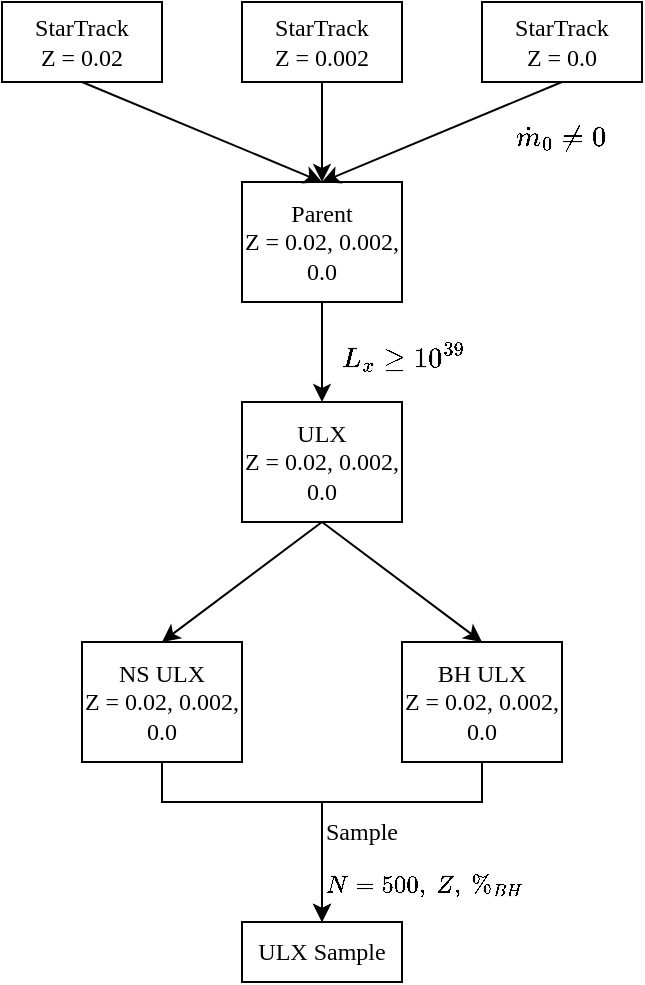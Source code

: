 <mxfile version="13.11.0"><diagram id="7-NSXCv1M7qiXCK6OFA9" name="Page-1"><mxGraphModel dx="1422" dy="763" grid="1" gridSize="10" guides="1" tooltips="1" connect="1" arrows="1" fold="1" page="1" pageScale="1" pageWidth="334" pageHeight="500" background="none" math="1" shadow="0"><root><mxCell id="0"/><mxCell id="1" parent="0"/><mxCell id="1uWh8MCM2bfAN4lQ0FeA-1" value="&lt;div&gt;StarTrack&lt;/div&gt;&lt;div&gt;Z = 0.02&lt;br&gt;&lt;/div&gt;" style="rounded=0;whiteSpace=wrap;html=1;fontFamily=Latin-Modern;" vertex="1" parent="1"><mxGeometry x="7" width="80" height="40" as="geometry"/></mxCell><mxCell id="1uWh8MCM2bfAN4lQ0FeA-2" value="&lt;div&gt;StarTrack&lt;/div&gt;&lt;div&gt;Z = 0.002&lt;br&gt;&lt;/div&gt;" style="rounded=0;whiteSpace=wrap;html=1;fontFamily=Latin-Modern;" vertex="1" parent="1"><mxGeometry x="127" width="80" height="40" as="geometry"/></mxCell><mxCell id="1uWh8MCM2bfAN4lQ0FeA-3" value="&lt;div&gt;StarTrack&lt;/div&gt;&lt;div&gt;Z = 0.0&lt;br&gt;&lt;/div&gt;" style="rounded=0;whiteSpace=wrap;html=1;fontFamily=Latin-Modern;" vertex="1" parent="1"><mxGeometry x="247" width="80" height="40" as="geometry"/></mxCell><mxCell id="1uWh8MCM2bfAN4lQ0FeA-5" value="&lt;div&gt;Parent&lt;/div&gt;&lt;div&gt;Z = 0.02, 0.002, 0.0&lt;br&gt;&lt;/div&gt;" style="rounded=0;whiteSpace=wrap;html=1;fontFamily=Latin-Modern;" vertex="1" parent="1"><mxGeometry x="127" y="90" width="80" height="60" as="geometry"/></mxCell><mxCell id="1uWh8MCM2bfAN4lQ0FeA-7" value="" style="endArrow=classic;html=1;entryX=0.5;entryY=0;entryDx=0;entryDy=0;exitX=0.5;exitY=1;exitDx=0;exitDy=0;" edge="1" parent="1" source="1uWh8MCM2bfAN4lQ0FeA-3" target="1uWh8MCM2bfAN4lQ0FeA-5"><mxGeometry width="50" height="50" relative="1" as="geometry"><mxPoint x="357" y="350" as="sourcePoint"/><mxPoint x="287" y="80" as="targetPoint"/></mxGeometry></mxCell><mxCell id="1uWh8MCM2bfAN4lQ0FeA-8" value="" style="endArrow=classic;html=1;entryX=0.5;entryY=0;entryDx=0;entryDy=0;exitX=0.5;exitY=1;exitDx=0;exitDy=0;" edge="1" parent="1" source="1uWh8MCM2bfAN4lQ0FeA-2" target="1uWh8MCM2bfAN4lQ0FeA-5"><mxGeometry width="50" height="50" relative="1" as="geometry"><mxPoint x="287" y="40" as="sourcePoint"/><mxPoint x="287" y="80" as="targetPoint"/></mxGeometry></mxCell><mxCell id="1uWh8MCM2bfAN4lQ0FeA-9" value="" style="endArrow=classic;html=1;entryX=0.5;entryY=0;entryDx=0;entryDy=0;exitX=0.5;exitY=1;exitDx=0;exitDy=0;" edge="1" parent="1" source="1uWh8MCM2bfAN4lQ0FeA-1" target="1uWh8MCM2bfAN4lQ0FeA-5"><mxGeometry width="50" height="50" relative="1" as="geometry"><mxPoint x="167" y="40" as="sourcePoint"/><mxPoint x="47" y="80" as="targetPoint"/></mxGeometry></mxCell><mxCell id="1uWh8MCM2bfAN4lQ0FeA-11" value="&lt;div&gt;ULX&lt;/div&gt;&lt;div&gt;Z = 0.02, 0.002, 0.0&lt;br&gt;&lt;/div&gt;" style="rounded=0;whiteSpace=wrap;html=1;fontFamily=Latin-Modern;" vertex="1" parent="1"><mxGeometry x="127" y="200" width="80" height="60" as="geometry"/></mxCell><mxCell id="1uWh8MCM2bfAN4lQ0FeA-12" value="" style="endArrow=classic;html=1;exitX=0.5;exitY=1;exitDx=0;exitDy=0;entryX=0.5;entryY=0;entryDx=0;entryDy=0;" edge="1" parent="1" source="1uWh8MCM2bfAN4lQ0FeA-5" target="1uWh8MCM2bfAN4lQ0FeA-11"><mxGeometry width="50" height="50" relative="1" as="geometry"><mxPoint x="317" y="350" as="sourcePoint"/><mxPoint x="367" y="300" as="targetPoint"/></mxGeometry></mxCell><mxCell id="1uWh8MCM2bfAN4lQ0FeA-13" value="&lt;div&gt;$$L_{x} \ge 10^{39}$$&lt;br&gt;&lt;/div&gt;" style="text;html=1;strokeColor=none;fillColor=none;align=center;verticalAlign=middle;whiteSpace=wrap;rounded=0;" vertex="1" parent="1"><mxGeometry x="173" y="170" width="70" height="30" as="geometry"/></mxCell><mxCell id="1uWh8MCM2bfAN4lQ0FeA-14" value="" style="endArrow=classic;html=1;exitX=0.5;exitY=1;exitDx=0;exitDy=0;" edge="1" parent="1" source="1uWh8MCM2bfAN4lQ0FeA-11"><mxGeometry width="50" height="50" relative="1" as="geometry"><mxPoint x="317" y="510" as="sourcePoint"/><mxPoint x="87" y="320" as="targetPoint"/></mxGeometry></mxCell><mxCell id="1uWh8MCM2bfAN4lQ0FeA-15" value="" style="endArrow=classic;html=1;exitX=0.5;exitY=1;exitDx=0;exitDy=0;" edge="1" parent="1"><mxGeometry width="50" height="50" relative="1" as="geometry"><mxPoint x="167" y="260" as="sourcePoint"/><mxPoint x="247" y="320" as="targetPoint"/></mxGeometry></mxCell><mxCell id="1uWh8MCM2bfAN4lQ0FeA-22" style="edgeStyle=orthogonalEdgeStyle;rounded=0;orthogonalLoop=1;jettySize=auto;html=1;exitX=0.5;exitY=1;exitDx=0;exitDy=0;entryX=0.5;entryY=0;entryDx=0;entryDy=0;" edge="1" parent="1" source="1uWh8MCM2bfAN4lQ0FeA-16" target="1uWh8MCM2bfAN4lQ0FeA-25"><mxGeometry relative="1" as="geometry"><mxPoint x="167" y="480" as="targetPoint"/><Array as="points"><mxPoint x="87" y="400"/><mxPoint x="167" y="400"/></Array></mxGeometry></mxCell><mxCell id="1uWh8MCM2bfAN4lQ0FeA-16" value="&lt;div&gt;NS ULX&lt;/div&gt;&lt;div&gt;Z = 0.02, 0.002, 0.0&lt;br&gt;&lt;/div&gt;" style="rounded=0;whiteSpace=wrap;html=1;fontFamily=Latin-Modern;" vertex="1" parent="1"><mxGeometry x="47" y="320" width="80" height="60" as="geometry"/></mxCell><mxCell id="1uWh8MCM2bfAN4lQ0FeA-21" style="edgeStyle=orthogonalEdgeStyle;rounded=0;orthogonalLoop=1;jettySize=auto;html=1;exitX=0.5;exitY=1;exitDx=0;exitDy=0;entryX=0.5;entryY=0;entryDx=0;entryDy=0;" edge="1" parent="1" source="1uWh8MCM2bfAN4lQ0FeA-17" target="1uWh8MCM2bfAN4lQ0FeA-25"><mxGeometry relative="1" as="geometry"><mxPoint x="167" y="480" as="targetPoint"/><Array as="points"><mxPoint x="247" y="400"/><mxPoint x="167" y="400"/></Array></mxGeometry></mxCell><mxCell id="1uWh8MCM2bfAN4lQ0FeA-17" value="&lt;div&gt;BH ULX&lt;/div&gt;&lt;div&gt;Z = 0.02, 0.002, 0.0&lt;br&gt;&lt;/div&gt;" style="rounded=0;whiteSpace=wrap;html=1;fontFamily=Latin-Modern;" vertex="1" parent="1"><mxGeometry x="207" y="320" width="80" height="60" as="geometry"/></mxCell><mxCell id="1uWh8MCM2bfAN4lQ0FeA-23" value="&lt;div&gt;Sample $$N=500, \ Z, \ \%_{BH} $$&lt;/div&gt;" style="text;html=1;strokeColor=none;fillColor=none;align=left;verticalAlign=middle;whiteSpace=wrap;rounded=0;fontFamily=Latin-Modern;" vertex="1" parent="1"><mxGeometry x="167" y="417" width="130" height="33" as="geometry"/></mxCell><mxCell id="1uWh8MCM2bfAN4lQ0FeA-25" value="&lt;div&gt;ULX Sample&lt;/div&gt;" style="rounded=0;whiteSpace=wrap;html=1;fontFamily=Latin-Modern;" vertex="1" parent="1"><mxGeometry x="127" y="460" width="80" height="30" as="geometry"/></mxCell><mxCell id="1uWh8MCM2bfAN4lQ0FeA-33" value="&lt;div&gt;$$\dot{m}_{0} \neq 0$$&lt;br&gt;&lt;/div&gt;" style="text;html=1;strokeColor=none;fillColor=none;align=center;verticalAlign=middle;whiteSpace=wrap;rounded=0;" vertex="1" parent="1"><mxGeometry x="252" y="60" width="70" height="30" as="geometry"/></mxCell></root></mxGraphModel></diagram></mxfile>